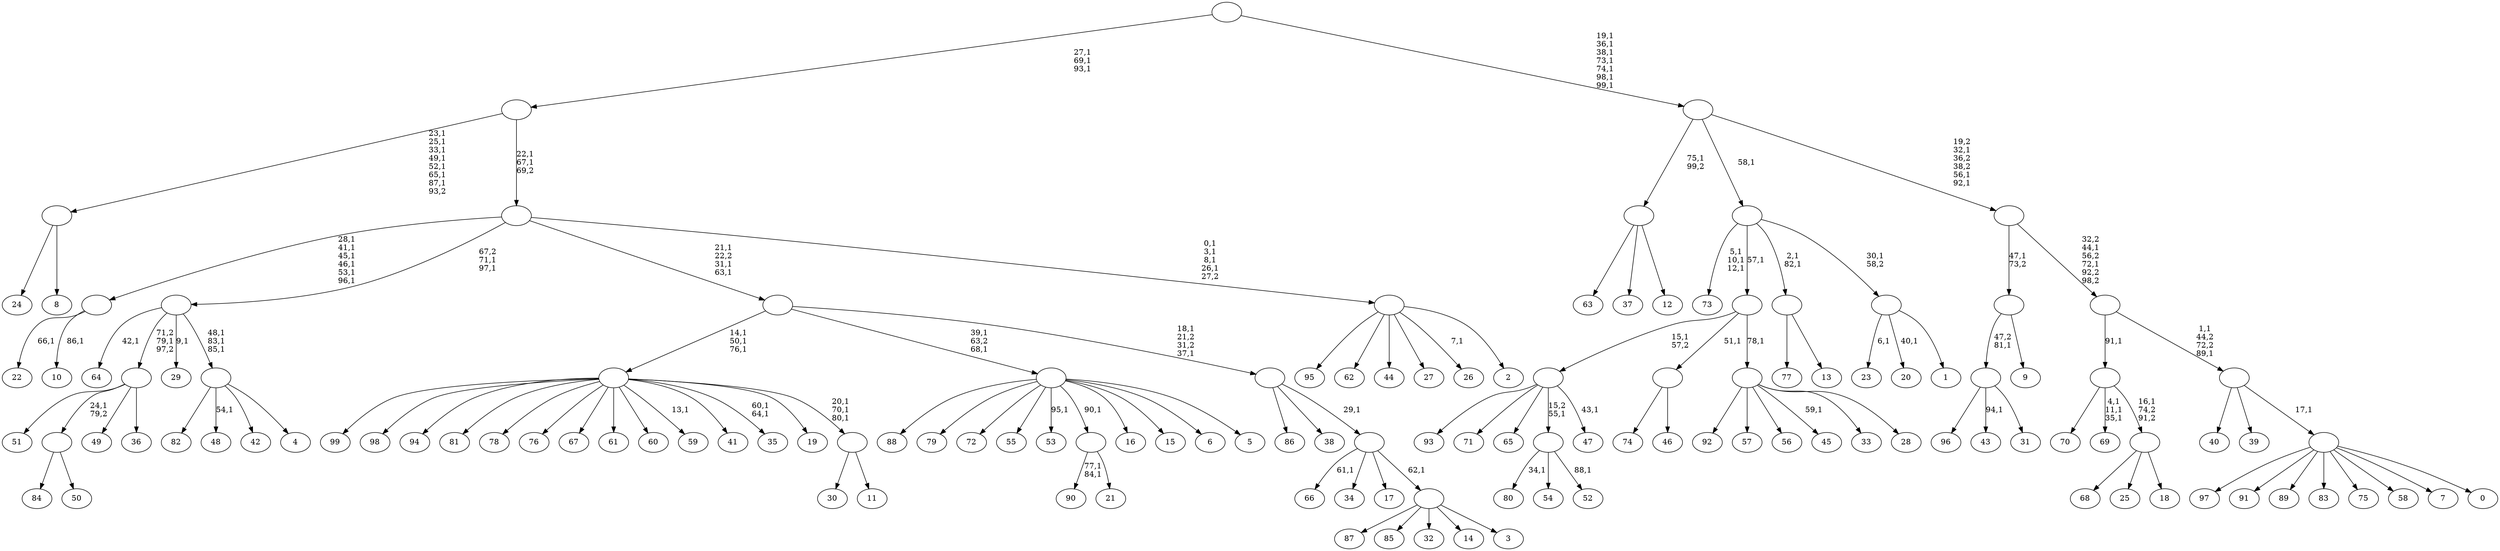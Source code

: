 digraph T {
	200 [label="99"]
	199 [label="98"]
	198 [label="97"]
	197 [label="96"]
	196 [label="95"]
	195 [label="94"]
	194 [label="93"]
	193 [label="92"]
	192 [label="91"]
	191 [label="90"]
	188 [label="89"]
	187 [label="88"]
	186 [label="87"]
	185 [label="86"]
	184 [label="85"]
	183 [label="84"]
	182 [label="83"]
	181 [label="82"]
	180 [label="81"]
	179 [label="80"]
	177 [label="79"]
	176 [label="78"]
	175 [label="77"]
	174 [label="76"]
	173 [label="75"]
	172 [label="74"]
	171 [label="73"]
	167 [label="72"]
	166 [label="71"]
	165 [label="70"]
	164 [label="69"]
	160 [label="68"]
	159 [label="67"]
	158 [label="66"]
	156 [label="65"]
	155 [label="64"]
	153 [label="63"]
	152 [label="62"]
	151 [label="61"]
	150 [label="60"]
	149 [label="59"]
	147 [label="58"]
	146 [label="57"]
	145 [label="56"]
	144 [label="55"]
	143 [label="54"]
	142 [label="53"]
	140 [label="52"]
	138 [label=""]
	137 [label="51"]
	136 [label="50"]
	135 [label=""]
	134 [label="49"]
	133 [label="48"]
	131 [label="47"]
	129 [label=""]
	128 [label="46"]
	127 [label=""]
	126 [label="45"]
	124 [label="44"]
	123 [label="43"]
	121 [label="42"]
	120 [label="41"]
	119 [label="40"]
	118 [label="39"]
	117 [label="38"]
	116 [label="37"]
	115 [label="36"]
	114 [label=""]
	113 [label="35"]
	110 [label="34"]
	109 [label="33"]
	108 [label="32"]
	107 [label="31"]
	106 [label=""]
	105 [label="30"]
	104 [label="29"]
	102 [label="28"]
	101 [label=""]
	100 [label=""]
	99 [label="27"]
	98 [label="26"]
	96 [label="25"]
	95 [label="24"]
	94 [label="23"]
	92 [label="22"]
	90 [label="21"]
	89 [label=""]
	88 [label="20"]
	86 [label="19"]
	85 [label="18"]
	84 [label=""]
	83 [label=""]
	82 [label="17"]
	81 [label="16"]
	80 [label="15"]
	79 [label="14"]
	78 [label="13"]
	77 [label=""]
	75 [label="12"]
	74 [label=""]
	73 [label="11"]
	72 [label=""]
	69 [label=""]
	66 [label="10"]
	64 [label=""]
	58 [label="9"]
	57 [label=""]
	56 [label="8"]
	55 [label=""]
	48 [label="7"]
	47 [label="6"]
	46 [label="5"]
	45 [label=""]
	43 [label="4"]
	42 [label=""]
	39 [label=""]
	37 [label="3"]
	36 [label=""]
	35 [label=""]
	34 [label=""]
	32 [label=""]
	29 [label="2"]
	28 [label=""]
	24 [label=""]
	22 [label=""]
	19 [label="1"]
	18 [label=""]
	17 [label=""]
	16 [label="0"]
	15 [label=""]
	14 [label=""]
	12 [label=""]
	10 [label=""]
	7 [label=""]
	0 [label=""]
	138 -> 140 [label="88,1"]
	138 -> 179 [label="34,1"]
	138 -> 143 [label=""]
	135 -> 183 [label=""]
	135 -> 136 [label=""]
	129 -> 131 [label="43,1"]
	129 -> 194 [label=""]
	129 -> 166 [label=""]
	129 -> 156 [label=""]
	129 -> 138 [label="15,2\n55,1"]
	127 -> 172 [label=""]
	127 -> 128 [label=""]
	114 -> 137 [label=""]
	114 -> 135 [label="24,1\n79,2"]
	114 -> 134 [label=""]
	114 -> 115 [label=""]
	106 -> 123 [label="94,1"]
	106 -> 197 [label=""]
	106 -> 107 [label=""]
	101 -> 126 [label="59,1"]
	101 -> 193 [label=""]
	101 -> 146 [label=""]
	101 -> 145 [label=""]
	101 -> 109 [label=""]
	101 -> 102 [label=""]
	100 -> 129 [label="15,1\n57,2"]
	100 -> 127 [label="51,1"]
	100 -> 101 [label="78,1"]
	89 -> 191 [label="77,1\n84,1"]
	89 -> 90 [label=""]
	84 -> 160 [label=""]
	84 -> 96 [label=""]
	84 -> 85 [label=""]
	83 -> 164 [label="4,1\n11,1\n35,1"]
	83 -> 165 [label=""]
	83 -> 84 [label="16,1\n74,2\n91,2"]
	77 -> 175 [label=""]
	77 -> 78 [label=""]
	74 -> 153 [label=""]
	74 -> 116 [label=""]
	74 -> 75 [label=""]
	72 -> 105 [label=""]
	72 -> 73 [label=""]
	69 -> 72 [label="20,1\n70,1\n80,1"]
	69 -> 113 [label="60,1\n64,1"]
	69 -> 149 [label="13,1"]
	69 -> 200 [label=""]
	69 -> 199 [label=""]
	69 -> 195 [label=""]
	69 -> 180 [label=""]
	69 -> 176 [label=""]
	69 -> 174 [label=""]
	69 -> 159 [label=""]
	69 -> 151 [label=""]
	69 -> 150 [label=""]
	69 -> 120 [label=""]
	69 -> 86 [label=""]
	64 -> 66 [label="86,1"]
	64 -> 92 [label="66,1"]
	57 -> 106 [label="47,2\n81,1"]
	57 -> 58 [label=""]
	55 -> 95 [label=""]
	55 -> 56 [label=""]
	45 -> 142 [label="95,1"]
	45 -> 187 [label=""]
	45 -> 177 [label=""]
	45 -> 167 [label=""]
	45 -> 144 [label=""]
	45 -> 89 [label="90,1"]
	45 -> 81 [label=""]
	45 -> 80 [label=""]
	45 -> 47 [label=""]
	45 -> 46 [label=""]
	42 -> 133 [label="54,1"]
	42 -> 181 [label=""]
	42 -> 121 [label=""]
	42 -> 43 [label=""]
	39 -> 42 [label="48,1\n83,1\n85,1"]
	39 -> 104 [label="9,1"]
	39 -> 155 [label="42,1"]
	39 -> 114 [label="71,2\n79,1\n97,2"]
	36 -> 186 [label=""]
	36 -> 184 [label=""]
	36 -> 108 [label=""]
	36 -> 79 [label=""]
	36 -> 37 [label=""]
	35 -> 158 [label="61,1"]
	35 -> 110 [label=""]
	35 -> 82 [label=""]
	35 -> 36 [label="62,1"]
	34 -> 185 [label=""]
	34 -> 117 [label=""]
	34 -> 35 [label="29,1"]
	32 -> 34 [label="18,1\n21,2\n31,2\n37,1"]
	32 -> 45 [label="39,1\n63,2\n68,1"]
	32 -> 69 [label="14,1\n50,1\n76,1"]
	28 -> 98 [label="7,1"]
	28 -> 196 [label=""]
	28 -> 152 [label=""]
	28 -> 124 [label=""]
	28 -> 99 [label=""]
	28 -> 29 [label=""]
	24 -> 28 [label="0,1\n3,1\n8,1\n26,1\n27,2"]
	24 -> 32 [label="21,1\n22,2\n31,1\n63,1"]
	24 -> 39 [label="67,2\n71,1\n97,1"]
	24 -> 64 [label="28,1\n41,1\n45,1\n46,1\n53,1\n96,1"]
	22 -> 24 [label="22,1\n67,1\n69,2"]
	22 -> 55 [label="23,1\n25,1\n33,1\n49,1\n52,1\n65,1\n87,1\n93,2"]
	18 -> 88 [label="40,1"]
	18 -> 94 [label="6,1"]
	18 -> 19 [label=""]
	17 -> 77 [label="2,1\n82,1"]
	17 -> 171 [label="5,1\n10,1\n12,1"]
	17 -> 100 [label="57,1"]
	17 -> 18 [label="30,1\n58,2"]
	15 -> 198 [label=""]
	15 -> 192 [label=""]
	15 -> 188 [label=""]
	15 -> 182 [label=""]
	15 -> 173 [label=""]
	15 -> 147 [label=""]
	15 -> 48 [label=""]
	15 -> 16 [label=""]
	14 -> 119 [label=""]
	14 -> 118 [label=""]
	14 -> 15 [label="17,1"]
	12 -> 14 [label="1,1\n44,2\n72,2\n89,1"]
	12 -> 83 [label="91,1"]
	10 -> 12 [label="32,2\n44,1\n56,2\n72,1\n92,2\n98,2"]
	10 -> 57 [label="47,1\n73,2"]
	7 -> 10 [label="19,2\n32,1\n36,2\n38,2\n56,1\n92,1"]
	7 -> 74 [label="75,1\n99,2"]
	7 -> 17 [label="58,1"]
	0 -> 7 [label="19,1\n36,1\n38,1\n73,1\n74,1\n98,1\n99,1"]
	0 -> 22 [label="27,1\n69,1\n93,1"]
}
